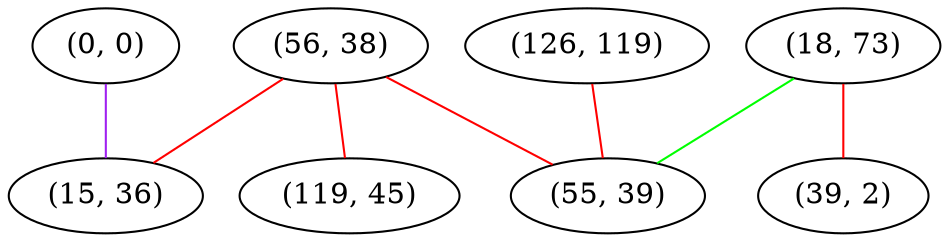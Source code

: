 graph "" {
"(0, 0)";
"(56, 38)";
"(126, 119)";
"(18, 73)";
"(15, 36)";
"(119, 45)";
"(55, 39)";
"(39, 2)";
"(0, 0)" -- "(15, 36)"  [color=purple, key=0, weight=4];
"(56, 38)" -- "(15, 36)"  [color=red, key=0, weight=1];
"(56, 38)" -- "(119, 45)"  [color=red, key=0, weight=1];
"(56, 38)" -- "(55, 39)"  [color=red, key=0, weight=1];
"(126, 119)" -- "(55, 39)"  [color=red, key=0, weight=1];
"(18, 73)" -- "(55, 39)"  [color=green, key=0, weight=2];
"(18, 73)" -- "(39, 2)"  [color=red, key=0, weight=1];
}
